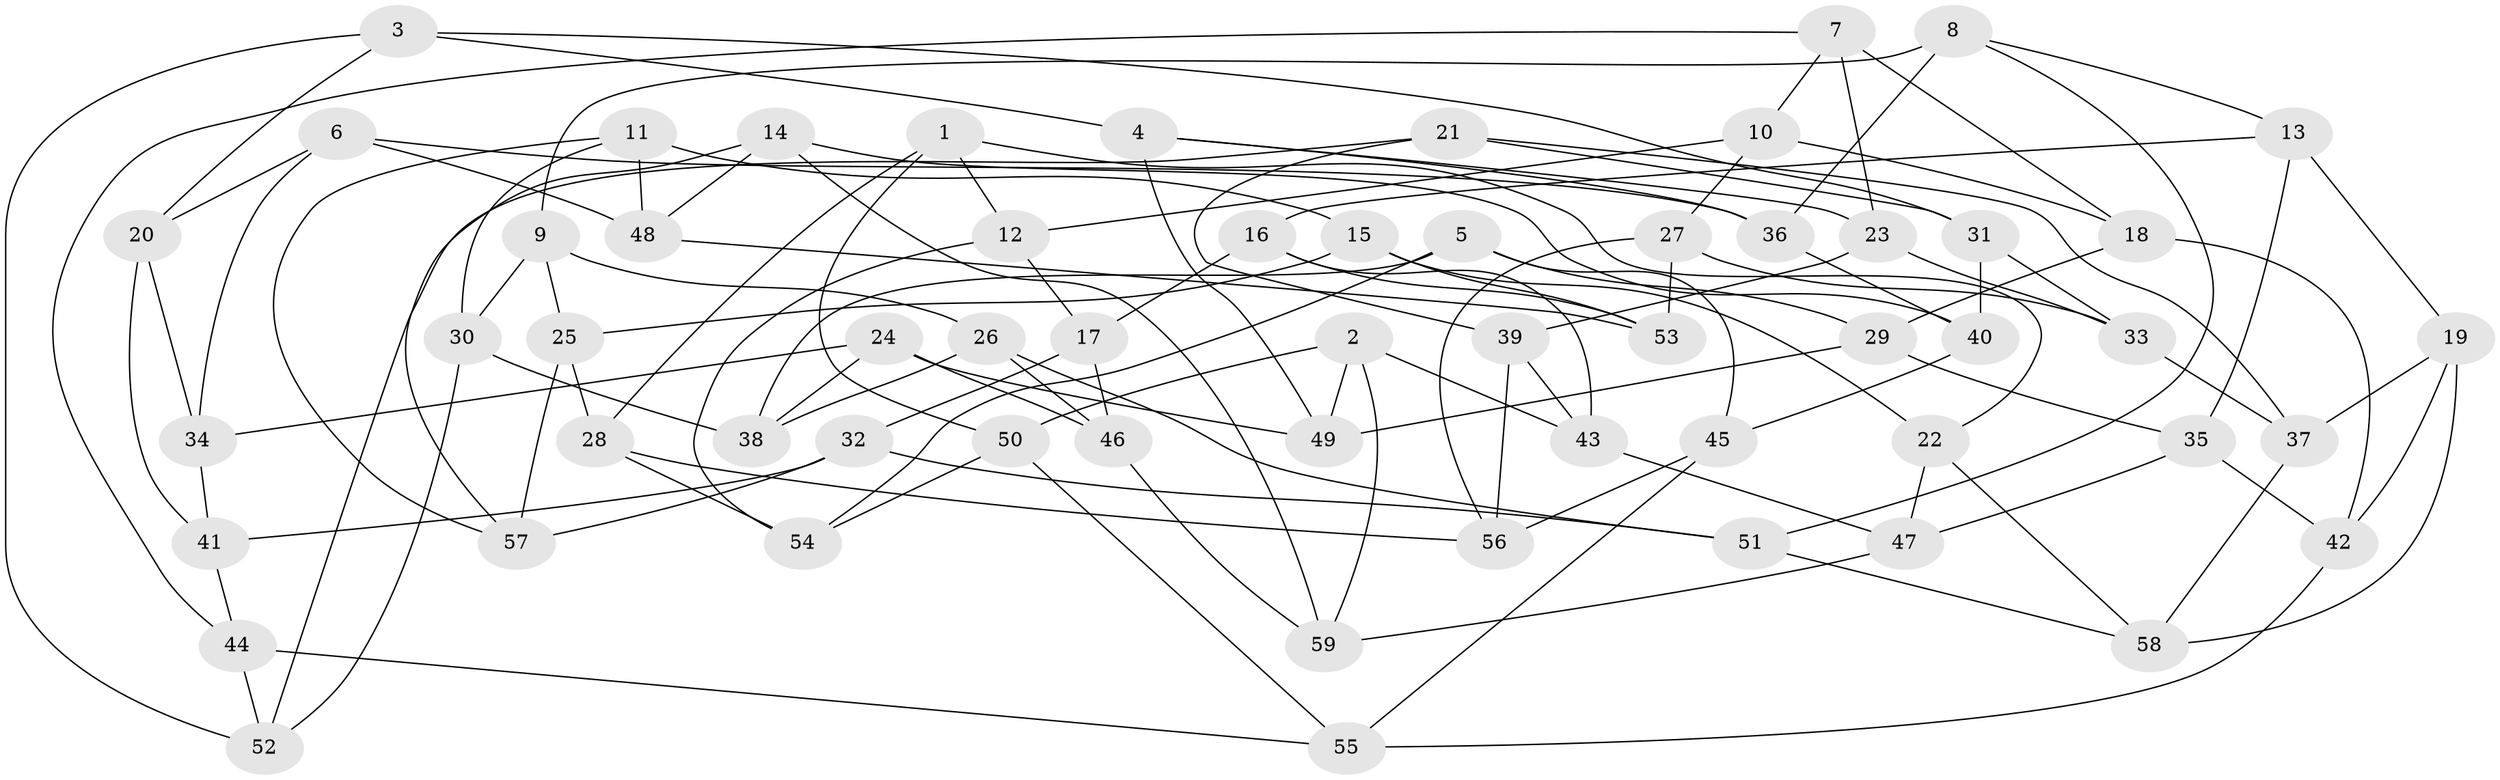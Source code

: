// Generated by graph-tools (version 1.1) at 2025/16/03/09/25 04:16:36]
// undirected, 59 vertices, 118 edges
graph export_dot {
graph [start="1"]
  node [color=gray90,style=filled];
  1;
  2;
  3;
  4;
  5;
  6;
  7;
  8;
  9;
  10;
  11;
  12;
  13;
  14;
  15;
  16;
  17;
  18;
  19;
  20;
  21;
  22;
  23;
  24;
  25;
  26;
  27;
  28;
  29;
  30;
  31;
  32;
  33;
  34;
  35;
  36;
  37;
  38;
  39;
  40;
  41;
  42;
  43;
  44;
  45;
  46;
  47;
  48;
  49;
  50;
  51;
  52;
  53;
  54;
  55;
  56;
  57;
  58;
  59;
  1 -- 22;
  1 -- 12;
  1 -- 50;
  1 -- 28;
  2 -- 43;
  2 -- 59;
  2 -- 49;
  2 -- 50;
  3 -- 20;
  3 -- 52;
  3 -- 31;
  3 -- 4;
  4 -- 36;
  4 -- 49;
  4 -- 23;
  5 -- 45;
  5 -- 54;
  5 -- 29;
  5 -- 38;
  6 -- 36;
  6 -- 20;
  6 -- 34;
  6 -- 48;
  7 -- 18;
  7 -- 23;
  7 -- 44;
  7 -- 10;
  8 -- 36;
  8 -- 9;
  8 -- 13;
  8 -- 51;
  9 -- 26;
  9 -- 25;
  9 -- 30;
  10 -- 18;
  10 -- 12;
  10 -- 27;
  11 -- 57;
  11 -- 48;
  11 -- 30;
  11 -- 15;
  12 -- 17;
  12 -- 54;
  13 -- 19;
  13 -- 16;
  13 -- 35;
  14 -- 48;
  14 -- 57;
  14 -- 40;
  14 -- 59;
  15 -- 53;
  15 -- 22;
  15 -- 25;
  16 -- 53;
  16 -- 17;
  16 -- 43;
  17 -- 32;
  17 -- 46;
  18 -- 29;
  18 -- 42;
  19 -- 42;
  19 -- 37;
  19 -- 58;
  20 -- 34;
  20 -- 41;
  21 -- 31;
  21 -- 52;
  21 -- 39;
  21 -- 37;
  22 -- 47;
  22 -- 58;
  23 -- 39;
  23 -- 33;
  24 -- 49;
  24 -- 38;
  24 -- 34;
  24 -- 46;
  25 -- 57;
  25 -- 28;
  26 -- 46;
  26 -- 38;
  26 -- 51;
  27 -- 53;
  27 -- 56;
  27 -- 33;
  28 -- 56;
  28 -- 54;
  29 -- 49;
  29 -- 35;
  30 -- 38;
  30 -- 52;
  31 -- 40;
  31 -- 33;
  32 -- 41;
  32 -- 51;
  32 -- 57;
  33 -- 37;
  34 -- 41;
  35 -- 42;
  35 -- 47;
  36 -- 40;
  37 -- 58;
  39 -- 43;
  39 -- 56;
  40 -- 45;
  41 -- 44;
  42 -- 55;
  43 -- 47;
  44 -- 52;
  44 -- 55;
  45 -- 56;
  45 -- 55;
  46 -- 59;
  47 -- 59;
  48 -- 53;
  50 -- 55;
  50 -- 54;
  51 -- 58;
}
